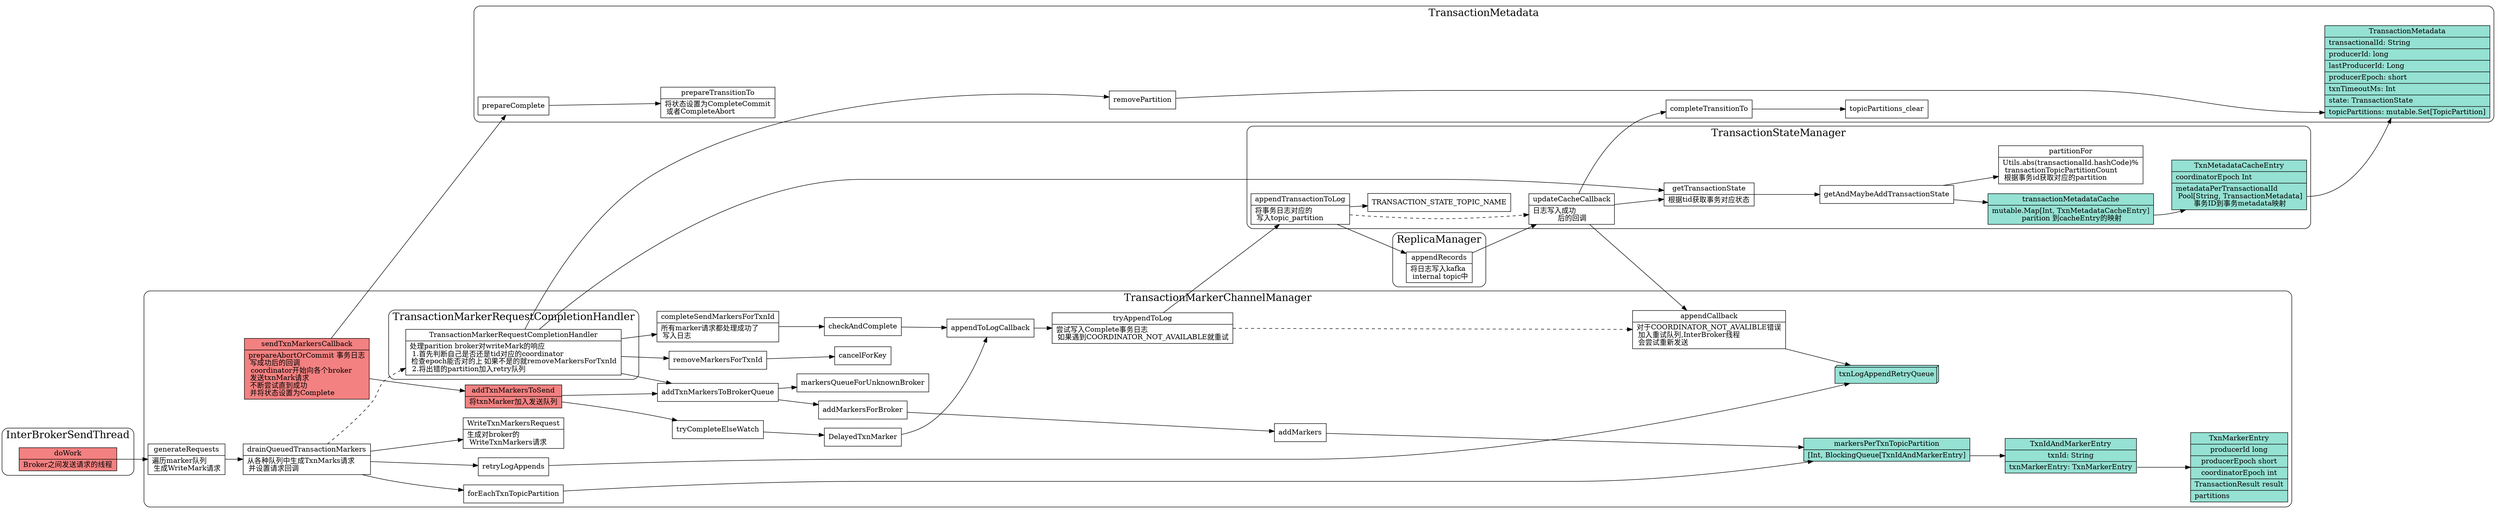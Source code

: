 digraph txn_end {
  node[shape=box;];
  newrank=true;
  rankdir=LR;

  subgraph cluster_ReplicaManager {
    graph[label="ReplicaManager";fontsize=20;style=rounded];
    appendRecords[
      shape="record";
      label="{{
        appendRecords|
        将日志写入kafka\l 
        internal topic中\l
      }}";
    ];
  };

  subgraph cluster_TransactionMetadata {
    graph[label="TransactionMetadata";fontsize=20;style=rounded];
    TransactionMetadata[
      fillcolor="#95e1d3";
      style=filled;
      shape="record";
      label="{{
        TransactionMetadata|
        transactionalId: String \l|
        producerId: long \l|
        lastProducerId: Long \l|
        producerEpoch: short \l|
        txnTimeoutMs: Int \l|
        state: TransactionState \l|
        <tp> topicPartitions: mutable.Set[TopicPartition]\l
      }}";
    ];
    removePartition -> TransactionMetadata:tp;
    prepareTransitionTo[
      shape="record";
      label="{{
        prepareTransitionTo|
        将状态设置为CompleteCommit\l 
        或者CompleteAbort\l
      }}";
    ];
    completeTransitionTo;
    completeTransitionTo -> topicPartitions_clear;
    prepareComplete -> prepareTransitionTo;
  };

  subgraph cluster_TransactionStateManager {
    graph[label="TransactionStateManager";fontsize=20;style=rounded];
    appendTransactionToLog[
      shape="record";
      label="{{
        appendTransactionToLog|
        将事务日志对应的\l 
        写入topic_partition\l
      }}";
    ];
    getTransactionState[
      shape="record";
      label="{{
        getTransactionState|
        根据tid获取事务对应状态
      }}";
    ];
    transactionMetadataCache[
      fillcolor="#95e1d3";
      style=filled;
      shape="box3d";
      label="transactionMetadataCache"
    ];
    transactionMetadataCache[
      fillcolor="#95e1d3";
      style=filled;
      shape="record";
      label="{{
        transactionMetadataCache|
        <entry>mutable.Map[Int, TxnMetadataCacheEntry]\l
        parition 到cacheEntry的映射
      }}";
    ];
    TxnMetadataCacheEntry[
      shape="record";
      fillcolor="#95e1d3";
      style=filled;
      label="{{
        TxnMetadataCacheEntry|
        coordinatorEpoch Int \l|
        <meta> metadataPerTransactionalId \l 
        Pool[String, TransactionMetadata]\l
        事务ID到事务metadata映射
      }}";
    ];
    partitionFor[
      shape="record";
      label="{{
        partitionFor|
        Utils.abs(transactionalId.hashCode)\%\l transactionTopicPartitionCount 
        \l 根据事务id获取对应的partition\l
      }}";
    ];
    updateCacheCallback[
      shape="record";
      label="{{
        updateCacheCallback|
        日志写入成功\l 
        后的回调
      }}";
    ];
    appendTransactionToLog -> updateCacheCallback[style=dashed]


    transactionMetadataCache:entry -> TxnMetadataCacheEntry;
    TxnMetadataCacheEntry:meta -> TransactionMetadata;

    getTransactionState -> getAndMaybeAddTransactionState;
    getAndMaybeAddTransactionState -> {
      transactionMetadataCache;
      partitionFor;
    }

    appendTransactionToLog -> {
      TRANSACTION_STATE_TOPIC_NAME;
      appendRecords;
    };
  };


  subgraph cluster_TransactionMarkerChannelManager {
    graph[label="TransactionMarkerChannelManager";fontsize=20;style=rounded];

    subgraph cluster_TransactionMarkerRequestCompletionHandler {
      graph[label="TransactionMarkerRequestCompletionHandler";fontsize=20;style=rounded];
      TransactionMarkerRequestCompletionHandler;
      TransactionMarkerRequestCompletionHandler[
        shape="record";
        label="{{
          TransactionMarkerRequestCompletionHandler|
          处理parition broker对writeMark的响应\l
          1.首先判断自己是否还是tid对应的coordinator\l
          检查epoch能否对的上
          如果不是的就removeMarkersForTxnId\l
          2.将出错的partition加入retry队列\l
        }}";
      ];
    };
    retryLogAppends -> txnLogAppendRetryQueue;
    TxnIdAndMarkerEntry[
      shape="record";
      fillcolor="#95e1d3";
      style=filled;
      label="{{
        TxnIdAndMarkerEntry|
        txnId: String|
        <entry> txnMarkerEntry: TxnMarkerEntry
      }}";
    ];
    TxnMarkerEntry[
      shape="record";
      fillcolor="#95e1d3";
      style=filled;
      label="{{
        TxnMarkerEntry|
        producerId long|
        producerEpoch short|
        coordinatorEpoch int|
        TransactionResult result|
        partitions \l
      }}";
    ];
    markersPerTxnTopicPartition[
      fillcolor="#95e1d3";
      style=filled;
      shape="record";
      label="{{
        markersPerTxnTopicPartition|
        <txn> [Int, BlockingQueue[TxnIdAndMarkerEntry]
      }}";
    ];
    addTxnMarkersToSend[
      shape="record";
      label="{{
        addTxnMarkersToSend|
        将Marker请求放入队列中\l
        由专门的线程处理
      }}";
    ];
    completeSendMarkersForTxnId[
      shape="record";
      label="{{
        completeSendMarkersForTxnId|
        所有marker请求都处理成功了\l
        写入日志\l
      }}";
    ];
    txnLogAppendRetryQueue[
      fillcolor="#95e1d3";
      style=filled;
      shape="box3d";
      label="txnLogAppendRetryQueue"
    ];
    generateRequests[
      shape="record";
      label="{{
        generateRequests|
        遍历marker队列\l 
        生成WriteMark请求\l
      }}";
    ];
    WriteTxnMarkersRequest[
      shape="record";
      label="{{
        WriteTxnMarkersRequest|
        生成对broker的\l 
        WriteTxnMarkers请求\l
      }}";
    ];
    appendCallback[
      shape="record";
      label="{{
        appendCallback|
        对于COORDINATOR_NOT_AVALIBLE错误\l
        加入重试队列,InterBroker线程\l 
        会尝试重新发送\l
      }}";
    ];
    addTxnMarkersToSend[
      fillcolor="#f38181"
      style=filled;
      shape="record";
      label="{{
        addTxnMarkersToSend|
        将txnMarker加入发送队列
      }}";
    ];
    sendTxnMarkersCallback[
      fillcolor="#f38181"
      style=filled;
      shape="record";
      label="{{
        sendTxnMarkersCallback|
        prepareAbortOrCommit 事务日志\l 
        写成功后的回调\l
        coordinator开始向各个broker\l 
        发送txnMark请求\l
        不断尝试直到成功\l
        并将状态设置为Complete\l
      }}";
    ];
    tryAppendToLog[
      shape="record";
      label="{{
        tryAppendToLog|
        尝试写入Complete事务日志\l 
        如果遇到COORDINATOR_NOT_AVAILABLE就重试\l
      }}";
    ];
    drainQueuedTransactionMarkers[
      shape="record";
      label="{{
        drainQueuedTransactionMarkers|
        从各种队列中生成TxnMarks请求\l
        并设置请求回调\l
      }}";
    ];

    completeSendMarkersForTxnId -> {
      checkAndComplete;
    }
    checkAndComplete -> appendToLogCallback;
    appendToLogCallback -> tryAppendToLog -> appendTransactionToLog;
    tryAppendToLog -> appendCallback[style=dashed];
    appendCallback -> txnLogAppendRetryQueue;
    removeMarkersForTxnId;
    addTxnMarkersToSend -> {
      addTxnMarkersToBrokerQueue;
      tryCompleteElseWatch;
    }
    tryCompleteElseWatch -> DelayedTxnMarker -> appendToLogCallback;
    addTxnMarkersToBrokerQueue -> {
      addMarkersForBroker;
      markersQueueForUnknownBroker;
    }
    addMarkersForBroker -> {
      addMarkers;
    };
    addMarkers -> markersPerTxnTopicPartition;
    removeMarkersForTxnId -> {
      cancelForKey
    }
    TxnIdAndMarkerEntry:entry -> TxnMarkerEntry;
    markersPerTxnTopicPartition:txn -> TxnIdAndMarkerEntry;
    generateRequests -> drainQueuedTransactionMarkers -> forEachTxnTopicPartition -> markersPerTxnTopicPartition;
    drainQueuedTransactionMarkers -> {
      WriteTxnMarkersRequest;
      retryLogAppends;
    }
    drainQueuedTransactionMarkers -> TransactionMarkerRequestCompletionHandler[style=dashed]
  };
  subgraph cluster_InterBrokerSendThread {
    graph[label="InterBrokerSendThread";fontsize=20;style=rounded];
    doWork[
      fillcolor="#f38181"
      style=filled;
      shape="record";
      label="{{
        doWork|
        Broker之间发送请求的线程
      }}";
    ];
    doWork -> generateRequests;
    generateRequests;
    drainQueuedTransactionMarkers;
    forEachTxnTopicPartition;
  };

  subgraph cluster_TransactionCoordinator {
    graph[label="TransactionCoordinator";fontsize=20;style=rounded];
  };

  TransactionMarkerRequestCompletionHandler -> {
    getTransactionState;
    removeMarkersForTxnId;
    addTxnMarkersToBrokerQueue;
    removePartition;
    completeSendMarkersForTxnId;
  }
  sendTxnMarkersCallback -> prepareComplete;
  appendRecords -> updateCacheCallback;
  sendTxnMarkersCallback -> addTxnMarkersToSend;

  updateCacheCallback -> completeTransitionTo;
  updateCacheCallback -> {
    getTransactionState;
    appendCallback;
  }
  {rank=same;addTxnMarkersToSend;forEachTxnTopicPartition;retryLogAppends}
  {rank=same;markersPerTxnTopicPartition;txnLogAppendRetryQueue}
}
